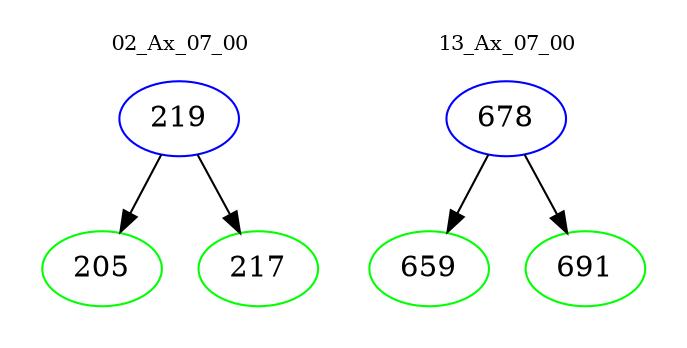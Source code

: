 digraph{
subgraph cluster_0 {
color = white
label = "02_Ax_07_00";
fontsize=10;
T0_219 [label="219", color="blue"]
T0_219 -> T0_205 [color="black"]
T0_205 [label="205", color="green"]
T0_219 -> T0_217 [color="black"]
T0_217 [label="217", color="green"]
}
subgraph cluster_1 {
color = white
label = "13_Ax_07_00";
fontsize=10;
T1_678 [label="678", color="blue"]
T1_678 -> T1_659 [color="black"]
T1_659 [label="659", color="green"]
T1_678 -> T1_691 [color="black"]
T1_691 [label="691", color="green"]
}
}
